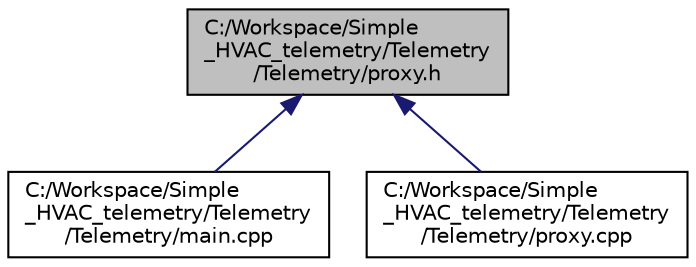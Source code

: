 digraph "C:/Workspace/Simple_HVAC_telemetry/Telemetry/Telemetry/proxy.h"
{
  edge [fontname="Helvetica",fontsize="10",labelfontname="Helvetica",labelfontsize="10"];
  node [fontname="Helvetica",fontsize="10",shape=record];
  Node1 [label="C:/Workspace/Simple\l_HVAC_telemetry/Telemetry\l/Telemetry/proxy.h",height=0.2,width=0.4,color="black", fillcolor="grey75", style="filled", fontcolor="black"];
  Node1 -> Node2 [dir="back",color="midnightblue",fontsize="10",style="solid",fontname="Helvetica"];
  Node2 [label="C:/Workspace/Simple\l_HVAC_telemetry/Telemetry\l/Telemetry/main.cpp",height=0.2,width=0.4,color="black", fillcolor="white", style="filled",URL="$main_8cpp.html"];
  Node1 -> Node3 [dir="back",color="midnightblue",fontsize="10",style="solid",fontname="Helvetica"];
  Node3 [label="C:/Workspace/Simple\l_HVAC_telemetry/Telemetry\l/Telemetry/proxy.cpp",height=0.2,width=0.4,color="black", fillcolor="white", style="filled",URL="$proxy_8cpp.html"];
}
